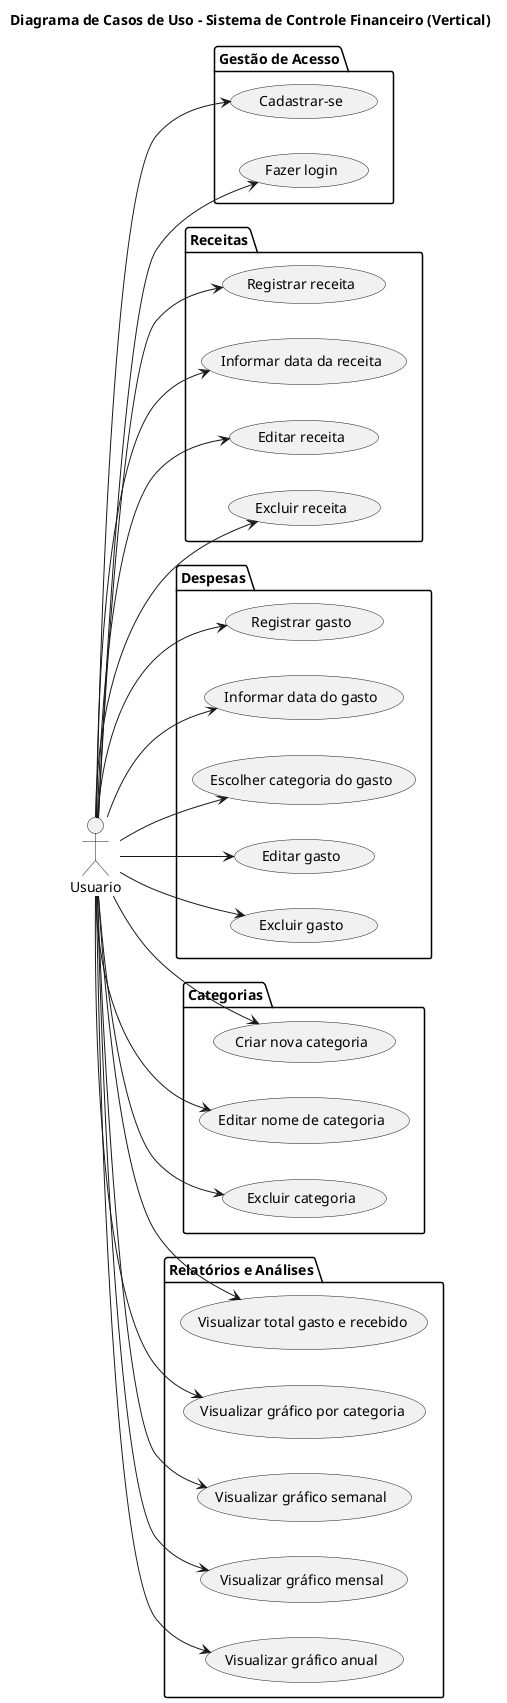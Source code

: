 @startuml
title Diagrama de Casos de Uso - Sistema de Controle Financeiro (Vertical)
left to right direction

actor Usuario

package "Gestão de Acesso" {
  (Cadastrar-se) as UC01
  (Fazer login) as UC02
}

package "Receitas" {
  (Registrar receita) as UC03
  (Informar data da receita) as UC04
  (Editar receita) as UC05
  (Excluir receita) as UC06
}

package "Despesas" {
  (Registrar gasto) as UC07
  (Informar data do gasto) as UC08
  (Escolher categoria do gasto) as UC09
  (Editar gasto) as UC10
  (Excluir gasto) as UC11
}

package "Categorias" {
  (Criar nova categoria) as UC12
  (Editar nome de categoria) as UC13
  (Excluir categoria) as UC14
}

package "Relatórios e Análises" {
  (Visualizar total gasto e recebido) as UC15
  (Visualizar gráfico por categoria) as UC16
  (Visualizar gráfico semanal) as UC17
  (Visualizar gráfico mensal) as UC18
  (Visualizar gráfico anual) as UC19
}

Usuario --> UC01
Usuario --> UC02
Usuario --> UC03
Usuario --> UC04
Usuario --> UC05
Usuario --> UC06
Usuario --> UC07
Usuario --> UC08
Usuario --> UC09
Usuario --> UC10
Usuario --> UC11
Usuario --> UC12
Usuario --> UC13
Usuario --> UC14
Usuario --> UC15
Usuario --> UC16
Usuario --> UC17
Usuario --> UC18
Usuario --> UC19

@enduml
